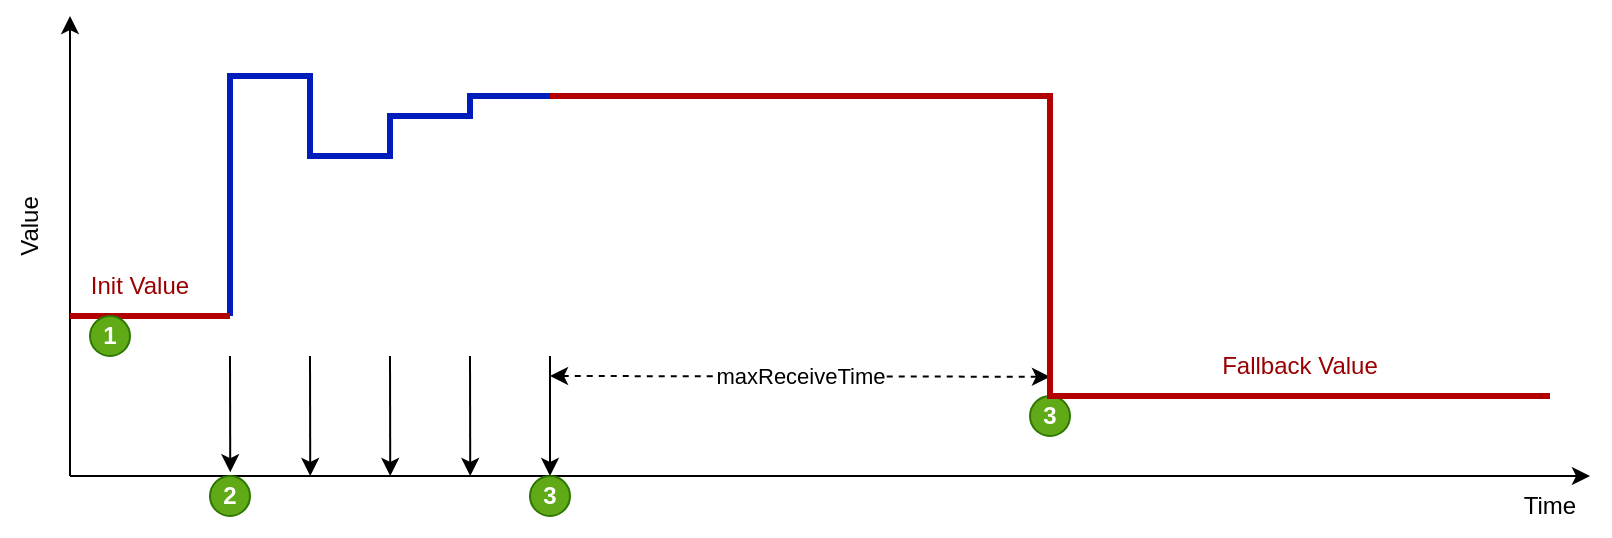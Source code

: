 <mxfile version="20.3.0" type="device"><diagram id="IDOY8yHiUs3wIkLu3-ND" name="Page-1"><mxGraphModel dx="1094" dy="758" grid="1" gridSize="10" guides="1" tooltips="1" connect="1" arrows="1" fold="1" page="1" pageScale="1" pageWidth="1169" pageHeight="827" math="0" shadow="0"><root><mxCell id="0"/><mxCell id="1" parent="0"/><mxCell id="rjvIqbtdn8OX1DCYPQ89-1" value="" style="endArrow=classic;html=1;rounded=0;" parent="1" edge="1"><mxGeometry width="50" height="50" relative="1" as="geometry"><mxPoint x="120" y="320" as="sourcePoint"/><mxPoint x="120" y="90" as="targetPoint"/></mxGeometry></mxCell><mxCell id="rjvIqbtdn8OX1DCYPQ89-4" value="" style="endArrow=classic;html=1;rounded=0;" parent="1" edge="1"><mxGeometry width="50" height="50" relative="1" as="geometry"><mxPoint x="120" y="320" as="sourcePoint"/><mxPoint x="880" y="320" as="targetPoint"/></mxGeometry></mxCell><mxCell id="rjvIqbtdn8OX1DCYPQ89-5" value="Value" style="text;html=1;strokeColor=none;fillColor=none;align=center;verticalAlign=middle;whiteSpace=wrap;rounded=0;rotation=-90;" parent="1" vertex="1"><mxGeometry x="70" y="180" width="60" height="30" as="geometry"/></mxCell><mxCell id="rjvIqbtdn8OX1DCYPQ89-6" value="Time" style="text;html=1;strokeColor=none;fillColor=none;align=center;verticalAlign=middle;whiteSpace=wrap;rounded=0;rotation=0;" parent="1" vertex="1"><mxGeometry x="830" y="320" width="60" height="30" as="geometry"/></mxCell><mxCell id="8zOcXFCd0oAB2KEEhusg-3" value="" style="endArrow=none;html=1;rounded=0;strokeWidth=3;fillColor=#0050ef;strokeColor=#001DBC;" parent="1" edge="1"><mxGeometry width="50" height="50" relative="1" as="geometry"><mxPoint x="200" y="240" as="sourcePoint"/><mxPoint x="360" y="130" as="targetPoint"/><Array as="points"><mxPoint x="200" y="120"/><mxPoint x="240" y="120"/><mxPoint x="240" y="160"/><mxPoint x="280" y="160"/><mxPoint x="280" y="140"/><mxPoint x="320" y="140"/><mxPoint x="320" y="130"/></Array></mxGeometry></mxCell><mxCell id="8zOcXFCd0oAB2KEEhusg-11" value="" style="endArrow=classic;html=1;rounded=0;entryX=0.506;entryY=-0.094;entryDx=0;entryDy=0;entryPerimeter=0;" parent="1" edge="1" target="SoNmeDwYxuOKv3VQ0oNz-1"><mxGeometry x="-1" y="10" width="50" height="50" relative="1" as="geometry"><mxPoint x="200" y="260" as="sourcePoint"/><mxPoint x="199.5" y="310" as="targetPoint"/><mxPoint x="-10" y="-10" as="offset"/></mxGeometry></mxCell><mxCell id="8zOcXFCd0oAB2KEEhusg-24" value="Init Value" style="text;html=1;strokeColor=none;fillColor=none;align=center;verticalAlign=middle;whiteSpace=wrap;rounded=0;fontColor=#990000;" parent="1" vertex="1"><mxGeometry x="110" y="210" width="90" height="30" as="geometry"/></mxCell><mxCell id="SoNmeDwYxuOKv3VQ0oNz-1" value="2" style="ellipse;whiteSpace=wrap;html=1;fillColor=#60a917;strokeColor=#2D7600;fontColor=#ffffff;fontStyle=1" parent="1" vertex="1"><mxGeometry x="190" y="320" width="20" height="20" as="geometry"/></mxCell><mxCell id="SoNmeDwYxuOKv3VQ0oNz-2" value="3" style="ellipse;whiteSpace=wrap;html=1;fillColor=#60a917;strokeColor=#2D7600;fontColor=#ffffff;fontStyle=1" parent="1" vertex="1"><mxGeometry x="350" y="320" width="20" height="20" as="geometry"/></mxCell><mxCell id="SoNmeDwYxuOKv3VQ0oNz-3" value="3" style="ellipse;whiteSpace=wrap;html=1;fillColor=#60a917;strokeColor=#2D7600;fontColor=#ffffff;fontStyle=1" parent="1" vertex="1"><mxGeometry x="600" y="280" width="20" height="20" as="geometry"/></mxCell><mxCell id="9sEffAVHo_bbfzAKh-fO-4" value="" style="endArrow=classic;html=1;rounded=0;" edge="1" parent="1" target="SoNmeDwYxuOKv3VQ0oNz-2"><mxGeometry x="-1" y="32" width="50" height="50" relative="1" as="geometry"><mxPoint x="360" y="260" as="sourcePoint"/><mxPoint x="359.83" y="318.12" as="targetPoint"/><mxPoint x="-2" y="-10" as="offset"/></mxGeometry></mxCell><mxCell id="9sEffAVHo_bbfzAKh-fO-5" value="Fallback Value" style="text;html=1;strokeColor=none;fillColor=none;align=center;verticalAlign=middle;whiteSpace=wrap;rounded=0;fontColor=#990000;" vertex="1" parent="1"><mxGeometry x="690" y="250" width="90" height="30" as="geometry"/></mxCell><mxCell id="9sEffAVHo_bbfzAKh-fO-7" value="maxReceiveTime" style="endArrow=classic;startArrow=classic;html=1;rounded=0;dashed=1;" edge="1" parent="1"><mxGeometry width="50" height="50" relative="1" as="geometry"><mxPoint x="360" y="270" as="sourcePoint"/><mxPoint x="610" y="270.38" as="targetPoint"/></mxGeometry></mxCell><mxCell id="9sEffAVHo_bbfzAKh-fO-10" value="" style="endArrow=none;html=1;rounded=0;strokeWidth=3;fillColor=#e51400;strokeColor=#B20000;" edge="1" parent="1"><mxGeometry width="50" height="50" relative="1" as="geometry"><mxPoint x="200" y="240" as="sourcePoint"/><mxPoint x="120" y="240" as="targetPoint"/></mxGeometry></mxCell><mxCell id="9sEffAVHo_bbfzAKh-fO-11" value="" style="endArrow=none;html=1;rounded=0;strokeWidth=3;fillColor=#e51400;strokeColor=#B20000;" edge="1" parent="1"><mxGeometry width="50" height="50" relative="1" as="geometry"><mxPoint x="860" y="280" as="sourcePoint"/><mxPoint x="360" y="130" as="targetPoint"/><Array as="points"><mxPoint x="610" y="280"/><mxPoint x="610" y="130"/></Array></mxGeometry></mxCell><mxCell id="9sEffAVHo_bbfzAKh-fO-12" value="" style="endArrow=classic;html=1;rounded=0;entryX=0.506;entryY=-0.094;entryDx=0;entryDy=0;entryPerimeter=0;" edge="1" parent="1"><mxGeometry x="-1" y="10" width="50" height="50" relative="1" as="geometry"><mxPoint x="240" y="260" as="sourcePoint"/><mxPoint x="240.12" y="320.0" as="targetPoint"/><mxPoint x="-10" y="-10" as="offset"/></mxGeometry></mxCell><mxCell id="9sEffAVHo_bbfzAKh-fO-13" value="" style="endArrow=classic;html=1;rounded=0;entryX=0.506;entryY=-0.094;entryDx=0;entryDy=0;entryPerimeter=0;" edge="1" parent="1"><mxGeometry x="-1" y="10" width="50" height="50" relative="1" as="geometry"><mxPoint x="280" y="260" as="sourcePoint"/><mxPoint x="280.12" y="320" as="targetPoint"/><mxPoint x="-10" y="-10" as="offset"/></mxGeometry></mxCell><mxCell id="9sEffAVHo_bbfzAKh-fO-14" value="" style="endArrow=classic;html=1;rounded=0;entryX=0.506;entryY=-0.094;entryDx=0;entryDy=0;entryPerimeter=0;" edge="1" parent="1"><mxGeometry x="-1" y="10" width="50" height="50" relative="1" as="geometry"><mxPoint x="320" y="260" as="sourcePoint"/><mxPoint x="320.12" y="320" as="targetPoint"/><mxPoint x="-10" y="-10" as="offset"/></mxGeometry></mxCell><mxCell id="9sEffAVHo_bbfzAKh-fO-15" value="1" style="ellipse;whiteSpace=wrap;html=1;fillColor=#60a917;strokeColor=#2D7600;fontColor=#ffffff;fontStyle=1" vertex="1" parent="1"><mxGeometry x="130" y="240" width="20" height="20" as="geometry"/></mxCell></root></mxGraphModel></diagram></mxfile>